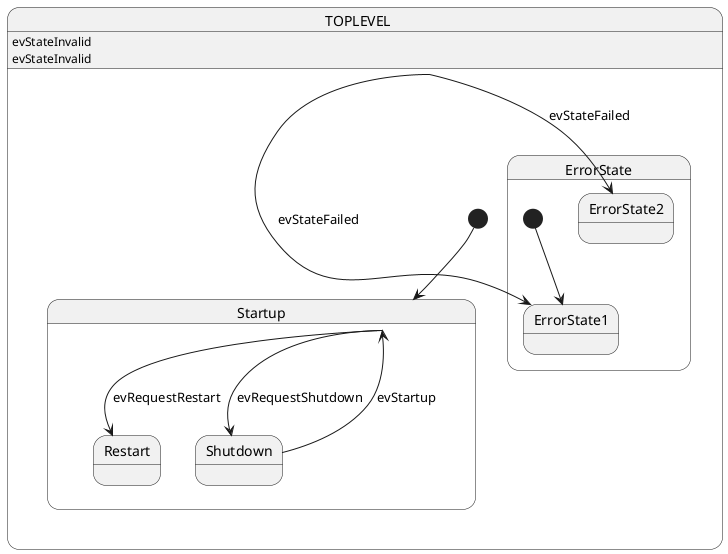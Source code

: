 @startuml
state TOPLEVEL {
   state Startup {
      Startup --> Shutdown : evRequestShutdown
      Startup --> Restart : evRequestRestart
   }

   state Shutdown {
      Shutdown --> Startup : evStartup
   }

   state Restart {
   }

   state ErrorState {
      state ErrorState1 {
      }

      state ErrorState2 {
      }

      [*] --> ErrorState1
   }

   [*] --> Startup
   TOPLEVEL --> ErrorState1 : evStateFailed
   TOPLEVEL : evStateInvalid
   TOPLEVEL --> ErrorState2 : evStateFailed
   TOPLEVEL : evStateInvalid
}

@enduml